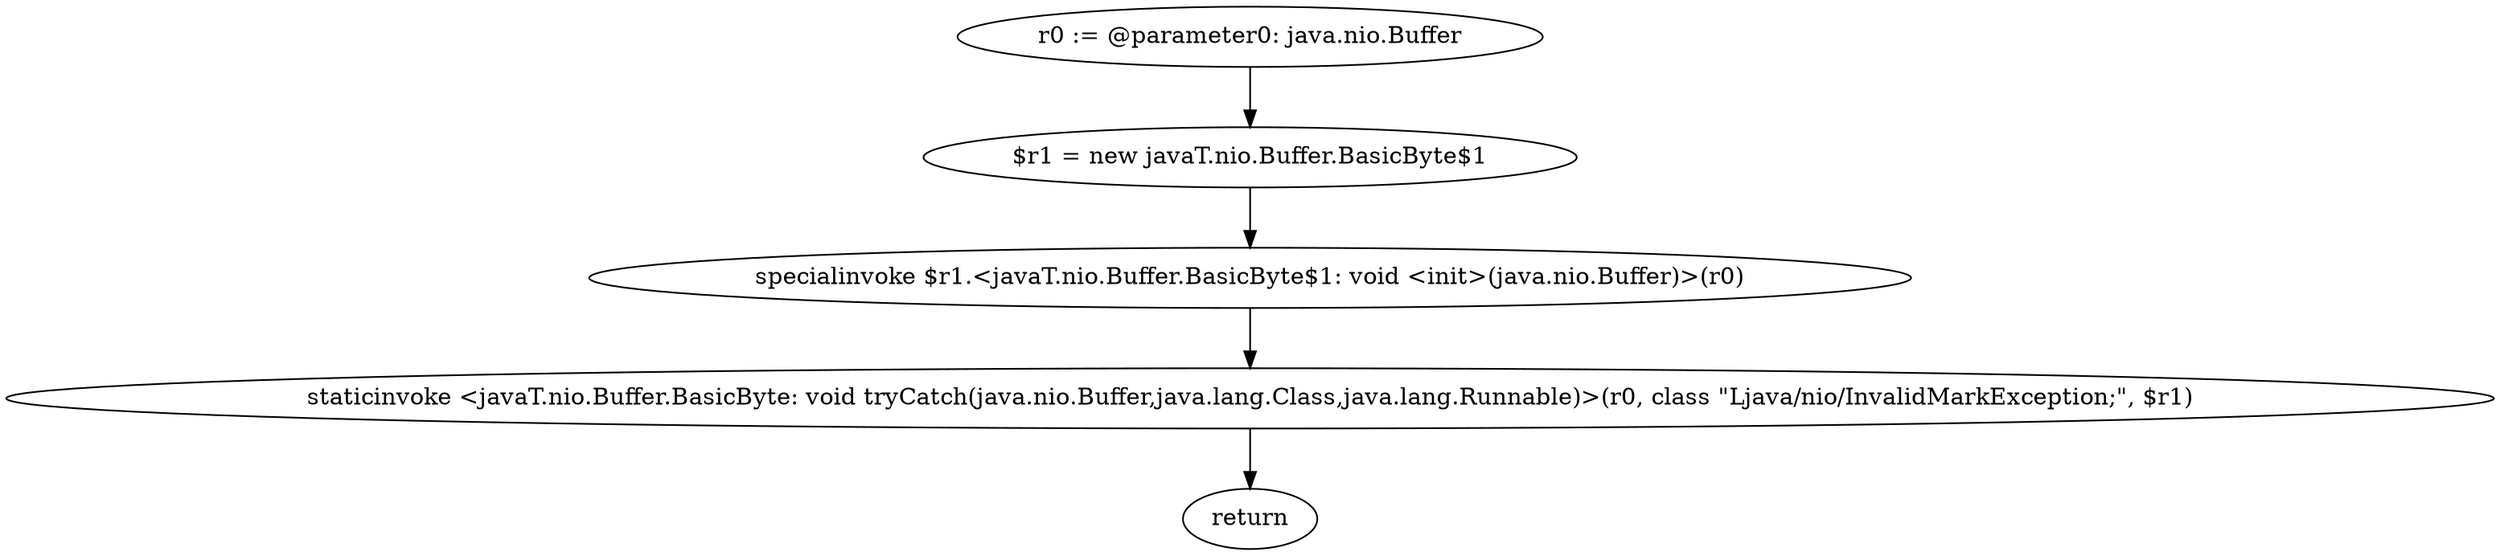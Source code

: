 digraph "unitGraph" {
    "r0 := @parameter0: java.nio.Buffer"
    "$r1 = new javaT.nio.Buffer.BasicByte$1"
    "specialinvoke $r1.<javaT.nio.Buffer.BasicByte$1: void <init>(java.nio.Buffer)>(r0)"
    "staticinvoke <javaT.nio.Buffer.BasicByte: void tryCatch(java.nio.Buffer,java.lang.Class,java.lang.Runnable)>(r0, class \"Ljava/nio/InvalidMarkException;\", $r1)"
    "return"
    "r0 := @parameter0: java.nio.Buffer"->"$r1 = new javaT.nio.Buffer.BasicByte$1";
    "$r1 = new javaT.nio.Buffer.BasicByte$1"->"specialinvoke $r1.<javaT.nio.Buffer.BasicByte$1: void <init>(java.nio.Buffer)>(r0)";
    "specialinvoke $r1.<javaT.nio.Buffer.BasicByte$1: void <init>(java.nio.Buffer)>(r0)"->"staticinvoke <javaT.nio.Buffer.BasicByte: void tryCatch(java.nio.Buffer,java.lang.Class,java.lang.Runnable)>(r0, class \"Ljava/nio/InvalidMarkException;\", $r1)";
    "staticinvoke <javaT.nio.Buffer.BasicByte: void tryCatch(java.nio.Buffer,java.lang.Class,java.lang.Runnable)>(r0, class \"Ljava/nio/InvalidMarkException;\", $r1)"->"return";
}
